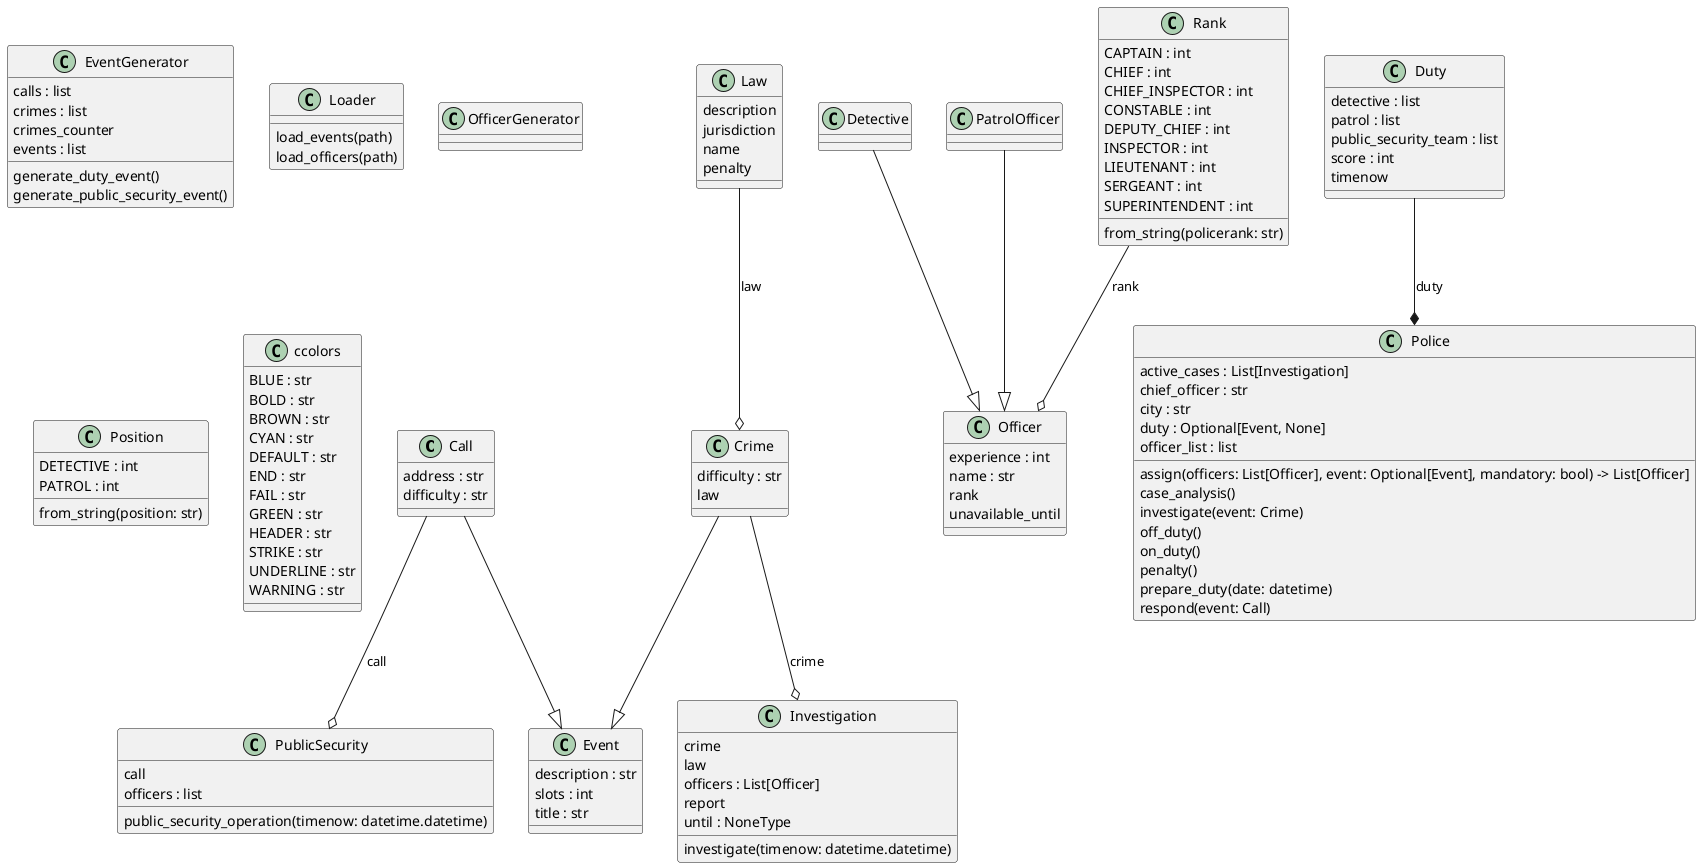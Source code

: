 @startuml classes
set namespaceSeparator none
class "Call" as pyreverse.merged_file.Call {
  address : str
  difficulty : str
}
class "Crime" as pyreverse.merged_file.Crime {
  difficulty : str
  law
}
class "Detective" as pyreverse.merged_file.Detective {
}
class "Duty" as pyreverse.merged_file.Duty {
  detective : list
  patrol : list
  public_security_team : list
  score : int
  timenow
}
class "Event" as pyreverse.merged_file.Event {
  description : str
  slots : int
  title : str
}
class "EventGenerator" as pyreverse.merged_file.EventGenerator {
  calls : list
  crimes : list
  crimes_counter
  events : list
  generate_duty_event()
  generate_public_security_event()
}
class "Investigation" as pyreverse.merged_file.Investigation {
  crime
  law
  officers : List[Officer]
  report
  until : NoneType
  investigate(timenow: datetime.datetime)
}
class "Law" as pyreverse.merged_file.Law {
  description
  jurisdiction
  name
  penalty
}
class "Loader" as pyreverse.merged_file.Loader {
  load_events(path)
  load_officers(path)
}
class "Officer" as pyreverse.merged_file.Officer {
  experience : int
  name : str
  rank
  unavailable_until
}
class "OfficerGenerator" as pyreverse.merged_file.OfficerGenerator {
}
class "PatrolOfficer" as pyreverse.merged_file.PatrolOfficer {
}
class "Police" as pyreverse.merged_file.Police {
  active_cases : List[Investigation]
  chief_officer : str
  city : str
  duty : Optional[Event, None]
  officer_list : list
  assign(officers: List[Officer], event: Optional[Event], mandatory: bool) -> List[Officer]
  case_analysis()
  investigate(event: Crime)
  off_duty()
  on_duty()
  penalty()
  prepare_duty(date: datetime)
  respond(event: Call)
}
class "Position" as pyreverse.merged_file.Position {
  DETECTIVE : int
  PATROL : int
  from_string(position: str)
}
class "PublicSecurity" as pyreverse.merged_file.PublicSecurity {
  call
  officers : list
  public_security_operation(timenow: datetime.datetime)
}
class "Rank" as pyreverse.merged_file.Rank {
  CAPTAIN : int
  CHIEF : int
  CHIEF_INSPECTOR : int
  CONSTABLE : int
  DEPUTY_CHIEF : int
  INSPECTOR : int
  LIEUTENANT : int
  SERGEANT : int
  SUPERINTENDENT : int
  from_string(policerank: str)
}
class "ccolors" as pyreverse.merged_file.ccolors {
  BLUE : str
  BOLD : str
  BROWN : str
  CYAN : str
  DEFAULT : str
  END : str
  FAIL : str
  GREEN : str
  HEADER : str
  STRIKE : str
  UNDERLINE : str
  WARNING : str
}
pyreverse.merged_file.Call --|> pyreverse.merged_file.Event
pyreverse.merged_file.Crime --|> pyreverse.merged_file.Event
pyreverse.merged_file.Detective --|> pyreverse.merged_file.Officer
pyreverse.merged_file.PatrolOfficer --|> pyreverse.merged_file.Officer
pyreverse.merged_file.Duty --* pyreverse.merged_file.Police : duty
pyreverse.merged_file.Call --o pyreverse.merged_file.PublicSecurity : call
pyreverse.merged_file.Crime --o pyreverse.merged_file.Investigation : crime
pyreverse.merged_file.Law --o pyreverse.merged_file.Crime : law
pyreverse.merged_file.Rank --o pyreverse.merged_file.Officer : rank
@enduml
